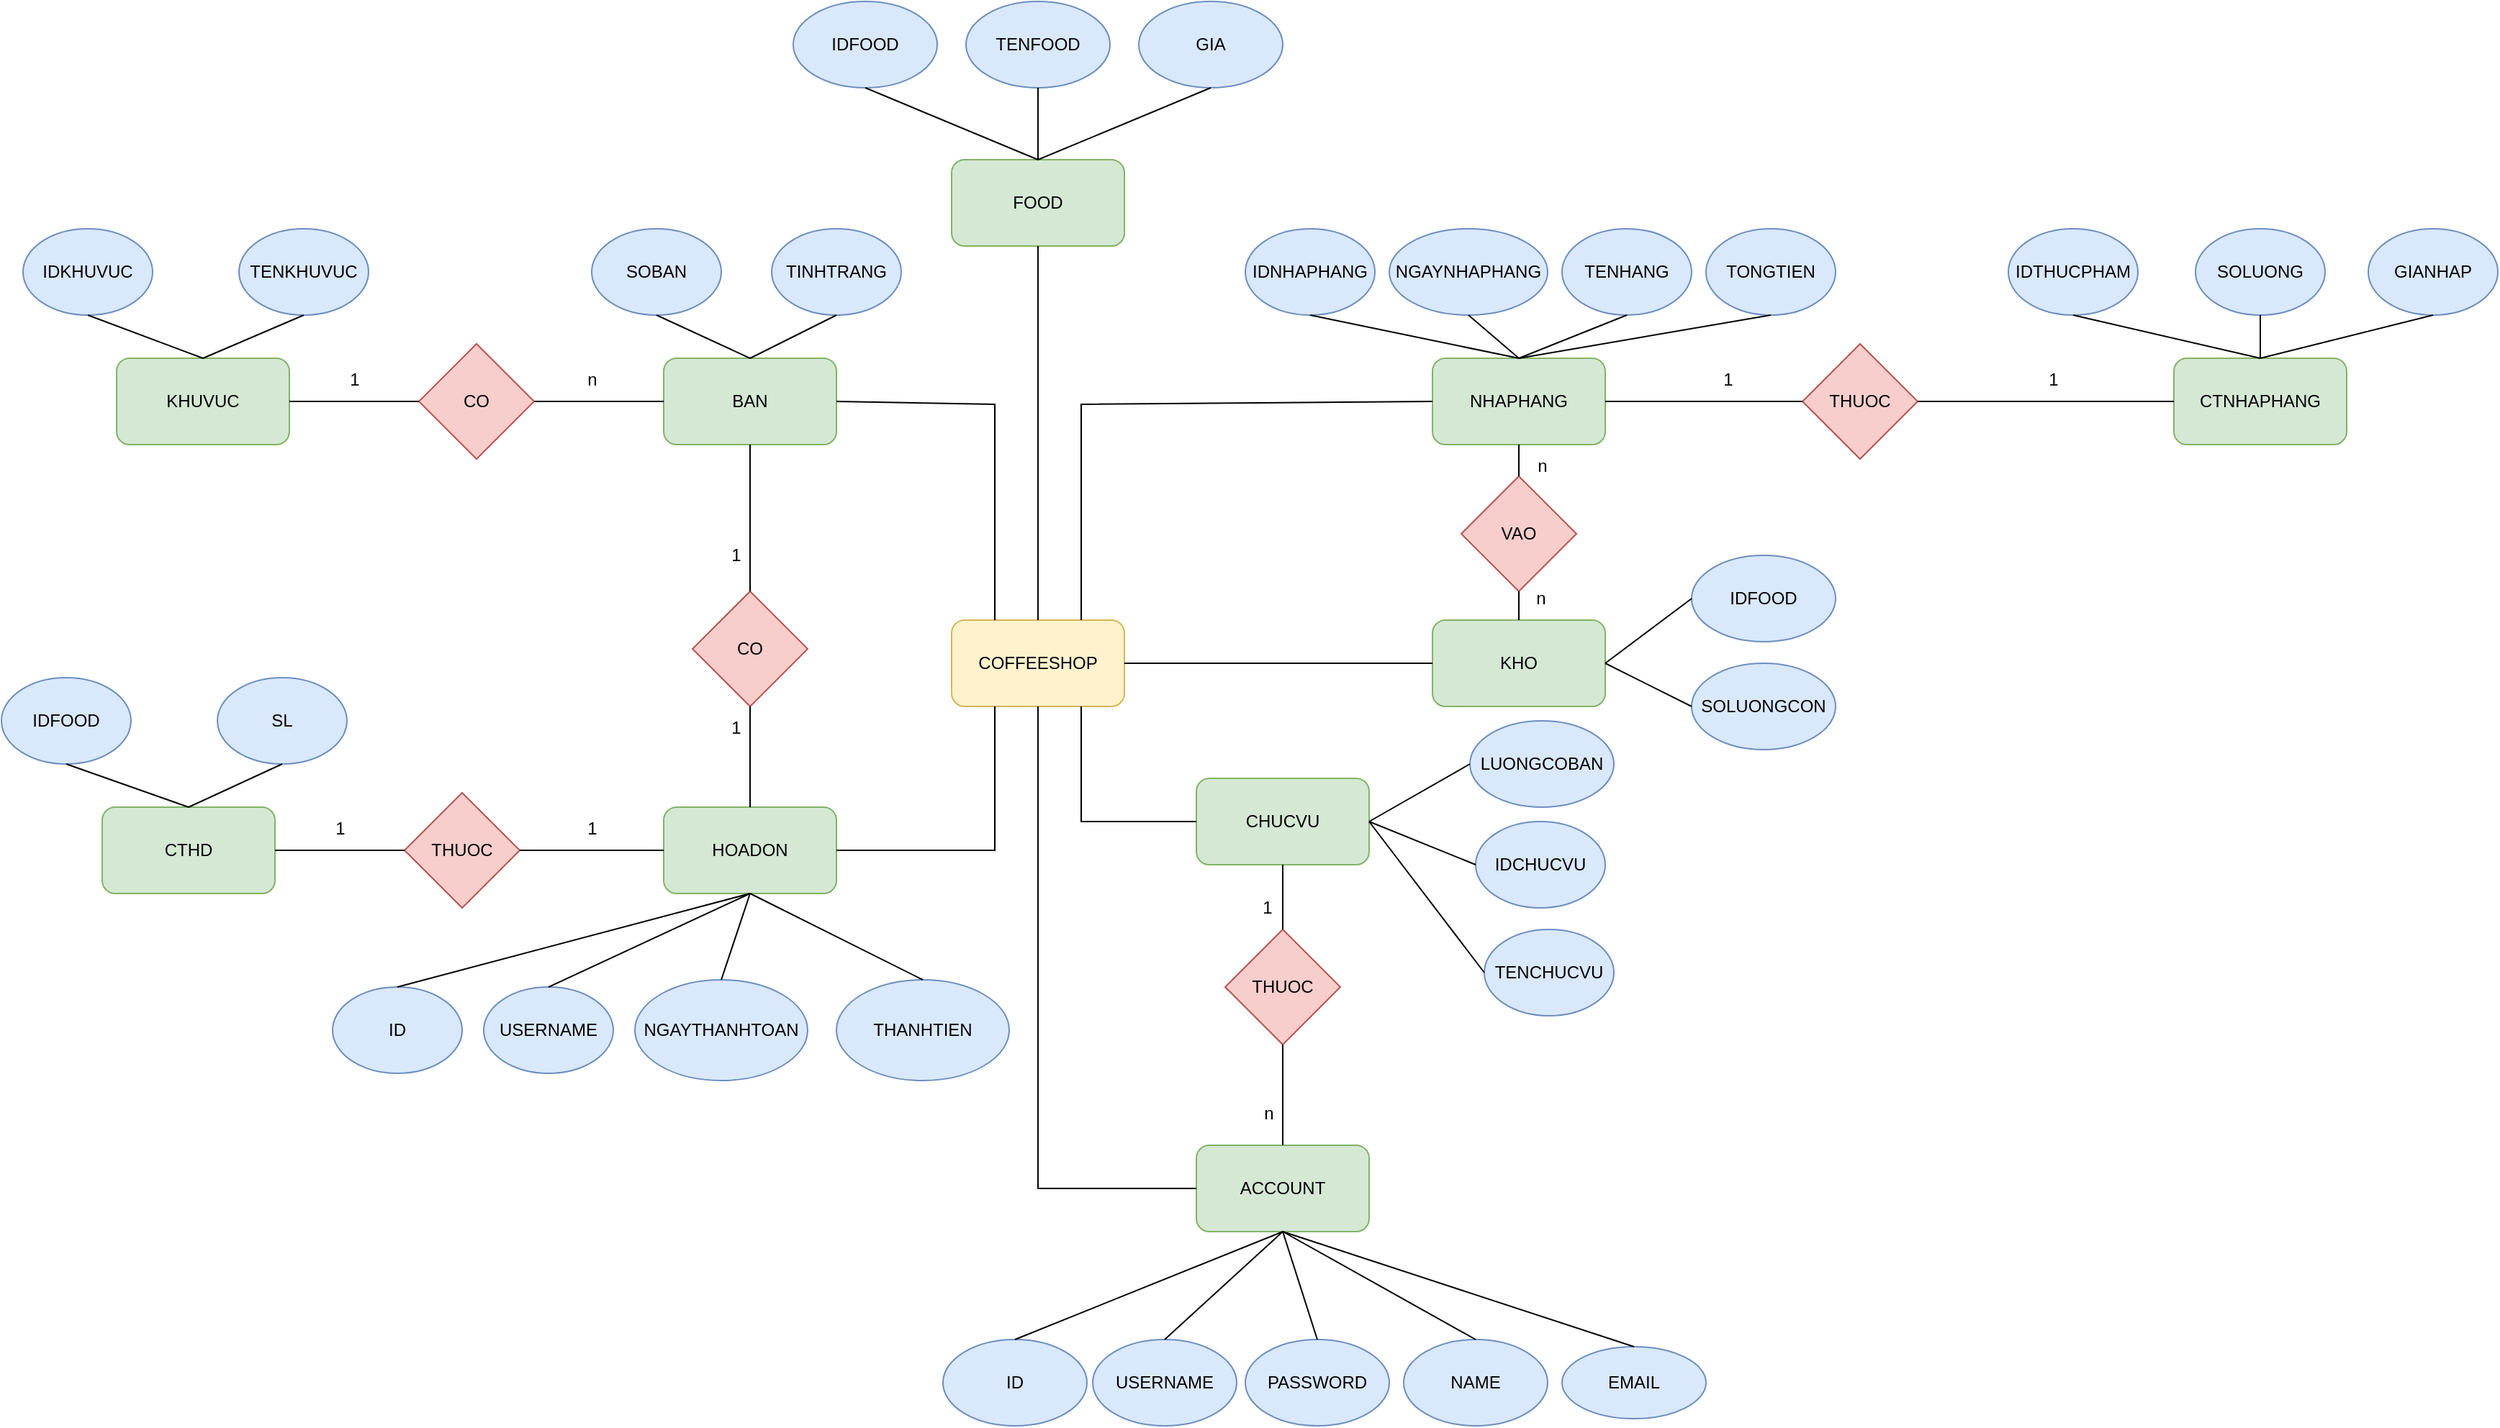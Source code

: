 <mxfile version="22.1.7" type="device">
  <diagram name="Trang-1" id="R46lQm_Rw6Zmzm8sMg9Q">
    <mxGraphModel dx="2840" dy="2322" grid="1" gridSize="10" guides="1" tooltips="1" connect="1" arrows="1" fold="1" page="1" pageScale="1" pageWidth="827" pageHeight="1169" math="0" shadow="0">
      <root>
        <mxCell id="0" />
        <mxCell id="1" parent="0" />
        <mxCell id="mt5Nm10OnFp4rmJsfRZl-2" value="COFFEESHOP" style="rounded=1;whiteSpace=wrap;html=1;fillColor=#fff2cc;strokeColor=#d6b656;" parent="1" vertex="1">
          <mxGeometry x="310" y="220" width="120" height="60" as="geometry" />
        </mxCell>
        <mxCell id="mt5Nm10OnFp4rmJsfRZl-3" value="BAN" style="rounded=1;whiteSpace=wrap;html=1;fillColor=#d5e8d4;strokeColor=#82b366;" parent="1" vertex="1">
          <mxGeometry x="110" y="38" width="120" height="60" as="geometry" />
        </mxCell>
        <mxCell id="mt5Nm10OnFp4rmJsfRZl-5" value="SOBAN" style="ellipse;whiteSpace=wrap;html=1;fillColor=#dae8fc;strokeColor=#6c8ebf;" parent="1" vertex="1">
          <mxGeometry x="60" y="-52" width="90" height="60" as="geometry" />
        </mxCell>
        <mxCell id="mt5Nm10OnFp4rmJsfRZl-6" value="TINHTRANG" style="ellipse;whiteSpace=wrap;html=1;fillColor=#dae8fc;strokeColor=#6c8ebf;" parent="1" vertex="1">
          <mxGeometry x="185" y="-52" width="90" height="60" as="geometry" />
        </mxCell>
        <mxCell id="mt5Nm10OnFp4rmJsfRZl-9" value="HOADON" style="rounded=1;whiteSpace=wrap;html=1;fillColor=#d5e8d4;strokeColor=#82b366;" parent="1" vertex="1">
          <mxGeometry x="110" y="350" width="120" height="60" as="geometry" />
        </mxCell>
        <mxCell id="mt5Nm10OnFp4rmJsfRZl-12" value="ID" style="ellipse;whiteSpace=wrap;html=1;fillColor=#dae8fc;strokeColor=#6c8ebf;" parent="1" vertex="1">
          <mxGeometry x="-120" y="475" width="90" height="60" as="geometry" />
        </mxCell>
        <mxCell id="mt5Nm10OnFp4rmJsfRZl-13" value="USERNAME" style="ellipse;whiteSpace=wrap;html=1;fillColor=#dae8fc;strokeColor=#6c8ebf;" parent="1" vertex="1">
          <mxGeometry x="-15" y="475" width="90" height="60" as="geometry" />
        </mxCell>
        <mxCell id="mt5Nm10OnFp4rmJsfRZl-14" value="NGAYTHANHTOAN" style="ellipse;whiteSpace=wrap;html=1;fillColor=#dae8fc;strokeColor=#6c8ebf;" parent="1" vertex="1">
          <mxGeometry x="90" y="470" width="120" height="70" as="geometry" />
        </mxCell>
        <mxCell id="mt5Nm10OnFp4rmJsfRZl-18" value="THANHTIEN" style="ellipse;whiteSpace=wrap;html=1;fillColor=#dae8fc;strokeColor=#6c8ebf;" parent="1" vertex="1">
          <mxGeometry x="230" y="470" width="120" height="70" as="geometry" />
        </mxCell>
        <mxCell id="mt5Nm10OnFp4rmJsfRZl-20" value="CO" style="rhombus;whiteSpace=wrap;html=1;fillColor=#f8cecc;strokeColor=#b85450;" parent="1" vertex="1">
          <mxGeometry x="130" y="200" width="80" height="80" as="geometry" />
        </mxCell>
        <mxCell id="mt5Nm10OnFp4rmJsfRZl-23" value="1" style="text;html=1;align=center;verticalAlign=middle;resizable=0;points=[];autosize=1;strokeColor=none;fillColor=none;" parent="1" vertex="1">
          <mxGeometry x="145" y="160" width="30" height="30" as="geometry" />
        </mxCell>
        <mxCell id="mt5Nm10OnFp4rmJsfRZl-24" value="1" style="text;html=1;align=center;verticalAlign=middle;resizable=0;points=[];autosize=1;strokeColor=none;fillColor=none;" parent="1" vertex="1">
          <mxGeometry x="145" y="280" width="30" height="30" as="geometry" />
        </mxCell>
        <mxCell id="mt5Nm10OnFp4rmJsfRZl-25" value="CTHD" style="rounded=1;whiteSpace=wrap;html=1;fillColor=#d5e8d4;strokeColor=#82b366;" parent="1" vertex="1">
          <mxGeometry x="-280" y="350" width="120" height="60" as="geometry" />
        </mxCell>
        <mxCell id="mt5Nm10OnFp4rmJsfRZl-26" value="" style="endArrow=none;html=1;rounded=0;entryX=0.5;entryY=1;entryDx=0;entryDy=0;exitX=0.5;exitY=0;exitDx=0;exitDy=0;" parent="1" source="mt5Nm10OnFp4rmJsfRZl-3" target="mt5Nm10OnFp4rmJsfRZl-5" edge="1">
          <mxGeometry width="50" height="50" relative="1" as="geometry">
            <mxPoint x="260" y="340" as="sourcePoint" />
            <mxPoint x="310" y="290" as="targetPoint" />
          </mxGeometry>
        </mxCell>
        <mxCell id="mt5Nm10OnFp4rmJsfRZl-27" value="" style="endArrow=none;html=1;rounded=0;entryX=0.5;entryY=1;entryDx=0;entryDy=0;exitX=0.5;exitY=0;exitDx=0;exitDy=0;" parent="1" source="mt5Nm10OnFp4rmJsfRZl-3" target="mt5Nm10OnFp4rmJsfRZl-6" edge="1">
          <mxGeometry width="50" height="50" relative="1" as="geometry">
            <mxPoint x="260" y="340" as="sourcePoint" />
            <mxPoint x="310" y="290" as="targetPoint" />
          </mxGeometry>
        </mxCell>
        <mxCell id="mt5Nm10OnFp4rmJsfRZl-28" value="" style="endArrow=none;html=1;rounded=0;entryX=0.5;entryY=1;entryDx=0;entryDy=0;exitX=0.5;exitY=0;exitDx=0;exitDy=0;" parent="1" source="mt5Nm10OnFp4rmJsfRZl-20" target="mt5Nm10OnFp4rmJsfRZl-3" edge="1">
          <mxGeometry width="50" height="50" relative="1" as="geometry">
            <mxPoint x="260" y="340" as="sourcePoint" />
            <mxPoint x="310" y="290" as="targetPoint" />
          </mxGeometry>
        </mxCell>
        <mxCell id="mt5Nm10OnFp4rmJsfRZl-29" value="" style="endArrow=none;html=1;rounded=0;entryX=0.5;entryY=1;entryDx=0;entryDy=0;exitX=0.5;exitY=0;exitDx=0;exitDy=0;" parent="1" source="mt5Nm10OnFp4rmJsfRZl-9" target="mt5Nm10OnFp4rmJsfRZl-20" edge="1">
          <mxGeometry width="50" height="50" relative="1" as="geometry">
            <mxPoint x="260" y="350" as="sourcePoint" />
            <mxPoint x="310" y="300" as="targetPoint" />
          </mxGeometry>
        </mxCell>
        <mxCell id="mt5Nm10OnFp4rmJsfRZl-31" value="" style="endArrow=none;html=1;rounded=0;entryX=1;entryY=0.5;entryDx=0;entryDy=0;exitX=0.25;exitY=0;exitDx=0;exitDy=0;" parent="1" source="mt5Nm10OnFp4rmJsfRZl-2" target="mt5Nm10OnFp4rmJsfRZl-3" edge="1">
          <mxGeometry width="50" height="50" relative="1" as="geometry">
            <mxPoint x="380" y="220" as="sourcePoint" />
            <mxPoint x="250" y="140" as="targetPoint" />
            <Array as="points">
              <mxPoint x="340" y="70" />
            </Array>
          </mxGeometry>
        </mxCell>
        <mxCell id="mt5Nm10OnFp4rmJsfRZl-32" value="" style="endArrow=none;html=1;rounded=0;entryX=0.25;entryY=1;entryDx=0;entryDy=0;exitX=1;exitY=0.5;exitDx=0;exitDy=0;" parent="1" source="mt5Nm10OnFp4rmJsfRZl-9" target="mt5Nm10OnFp4rmJsfRZl-2" edge="1">
          <mxGeometry width="50" height="50" relative="1" as="geometry">
            <mxPoint x="260" y="340" as="sourcePoint" />
            <mxPoint x="310" y="290" as="targetPoint" />
            <Array as="points">
              <mxPoint x="340" y="380" />
            </Array>
          </mxGeometry>
        </mxCell>
        <mxCell id="mt5Nm10OnFp4rmJsfRZl-33" value="" style="endArrow=none;html=1;rounded=0;entryX=0.5;entryY=1;entryDx=0;entryDy=0;exitX=0.5;exitY=0;exitDx=0;exitDy=0;" parent="1" source="mt5Nm10OnFp4rmJsfRZl-12" target="mt5Nm10OnFp4rmJsfRZl-9" edge="1">
          <mxGeometry width="50" height="50" relative="1" as="geometry">
            <mxPoint x="260" y="390" as="sourcePoint" />
            <mxPoint x="310" y="340" as="targetPoint" />
          </mxGeometry>
        </mxCell>
        <mxCell id="mt5Nm10OnFp4rmJsfRZl-34" value="" style="endArrow=none;html=1;rounded=0;entryX=0.5;entryY=1;entryDx=0;entryDy=0;exitX=0.5;exitY=0;exitDx=0;exitDy=0;" parent="1" source="mt5Nm10OnFp4rmJsfRZl-13" target="mt5Nm10OnFp4rmJsfRZl-9" edge="1">
          <mxGeometry width="50" height="50" relative="1" as="geometry">
            <mxPoint x="260" y="390" as="sourcePoint" />
            <mxPoint x="310" y="340" as="targetPoint" />
          </mxGeometry>
        </mxCell>
        <mxCell id="mt5Nm10OnFp4rmJsfRZl-35" value="" style="endArrow=none;html=1;rounded=0;entryX=0.5;entryY=1;entryDx=0;entryDy=0;exitX=0.5;exitY=0;exitDx=0;exitDy=0;" parent="1" source="mt5Nm10OnFp4rmJsfRZl-14" target="mt5Nm10OnFp4rmJsfRZl-9" edge="1">
          <mxGeometry width="50" height="50" relative="1" as="geometry">
            <mxPoint x="360" y="450" as="sourcePoint" />
            <mxPoint x="320" y="350" as="targetPoint" />
          </mxGeometry>
        </mxCell>
        <mxCell id="mt5Nm10OnFp4rmJsfRZl-36" value="" style="endArrow=none;html=1;rounded=0;exitX=0.5;exitY=0;exitDx=0;exitDy=0;" parent="1" source="mt5Nm10OnFp4rmJsfRZl-18" edge="1">
          <mxGeometry width="50" height="50" relative="1" as="geometry">
            <mxPoint x="280" y="410" as="sourcePoint" />
            <mxPoint x="170" y="410" as="targetPoint" />
          </mxGeometry>
        </mxCell>
        <mxCell id="mt5Nm10OnFp4rmJsfRZl-37" value="THUOC&lt;br&gt;" style="rhombus;whiteSpace=wrap;html=1;fillColor=#f8cecc;strokeColor=#b85450;" parent="1" vertex="1">
          <mxGeometry x="-70" y="340" width="80" height="80" as="geometry" />
        </mxCell>
        <mxCell id="mt5Nm10OnFp4rmJsfRZl-38" value="" style="endArrow=none;html=1;rounded=0;entryX=1;entryY=0.5;entryDx=0;entryDy=0;exitX=0;exitY=0.5;exitDx=0;exitDy=0;" parent="1" source="mt5Nm10OnFp4rmJsfRZl-37" target="mt5Nm10OnFp4rmJsfRZl-25" edge="1">
          <mxGeometry width="50" height="50" relative="1" as="geometry">
            <mxPoint x="-120" y="420" as="sourcePoint" />
            <mxPoint x="-70" y="370" as="targetPoint" />
          </mxGeometry>
        </mxCell>
        <mxCell id="mt5Nm10OnFp4rmJsfRZl-39" value="" style="endArrow=none;html=1;rounded=0;entryX=0;entryY=0.5;entryDx=0;entryDy=0;exitX=1;exitY=0.5;exitDx=0;exitDy=0;" parent="1" source="mt5Nm10OnFp4rmJsfRZl-37" target="mt5Nm10OnFp4rmJsfRZl-9" edge="1">
          <mxGeometry width="50" height="50" relative="1" as="geometry">
            <mxPoint x="-120" y="420" as="sourcePoint" />
            <mxPoint x="-70" y="370" as="targetPoint" />
          </mxGeometry>
        </mxCell>
        <mxCell id="mt5Nm10OnFp4rmJsfRZl-41" value="IDFOOD" style="ellipse;whiteSpace=wrap;html=1;fillColor=#dae8fc;strokeColor=#6c8ebf;" parent="1" vertex="1">
          <mxGeometry x="-350" y="260" width="90" height="60" as="geometry" />
        </mxCell>
        <mxCell id="mt5Nm10OnFp4rmJsfRZl-42" value="SL" style="ellipse;whiteSpace=wrap;html=1;fillColor=#dae8fc;strokeColor=#6c8ebf;" parent="1" vertex="1">
          <mxGeometry x="-200" y="260" width="90" height="60" as="geometry" />
        </mxCell>
        <mxCell id="mt5Nm10OnFp4rmJsfRZl-43" value="" style="endArrow=none;html=1;rounded=0;entryX=0.5;entryY=1;entryDx=0;entryDy=0;exitX=0.5;exitY=0;exitDx=0;exitDy=0;" parent="1" source="mt5Nm10OnFp4rmJsfRZl-25" target="mt5Nm10OnFp4rmJsfRZl-41" edge="1">
          <mxGeometry width="50" height="50" relative="1" as="geometry">
            <mxPoint x="-120" y="300" as="sourcePoint" />
            <mxPoint x="-70" y="250" as="targetPoint" />
          </mxGeometry>
        </mxCell>
        <mxCell id="mt5Nm10OnFp4rmJsfRZl-44" value="" style="endArrow=none;html=1;rounded=0;entryX=0.5;entryY=0;entryDx=0;entryDy=0;exitX=0.5;exitY=1;exitDx=0;exitDy=0;" parent="1" source="mt5Nm10OnFp4rmJsfRZl-42" target="mt5Nm10OnFp4rmJsfRZl-25" edge="1">
          <mxGeometry width="50" height="50" relative="1" as="geometry">
            <mxPoint x="-120" y="300" as="sourcePoint" />
            <mxPoint x="-70" y="250" as="targetPoint" />
          </mxGeometry>
        </mxCell>
        <mxCell id="mt5Nm10OnFp4rmJsfRZl-45" value="NHAPHANG" style="rounded=1;whiteSpace=wrap;html=1;fillColor=#d5e8d4;strokeColor=#82b366;" parent="1" vertex="1">
          <mxGeometry x="644" y="38" width="120" height="60" as="geometry" />
        </mxCell>
        <mxCell id="mt5Nm10OnFp4rmJsfRZl-46" value="" style="endArrow=none;html=1;rounded=0;entryX=0;entryY=0.5;entryDx=0;entryDy=0;exitX=0.75;exitY=0;exitDx=0;exitDy=0;" parent="1" source="mt5Nm10OnFp4rmJsfRZl-2" target="mt5Nm10OnFp4rmJsfRZl-45" edge="1">
          <mxGeometry width="50" height="50" relative="1" as="geometry">
            <mxPoint x="400" y="210" as="sourcePoint" />
            <mxPoint x="460" y="210" as="targetPoint" />
            <Array as="points">
              <mxPoint x="400" y="70" />
            </Array>
          </mxGeometry>
        </mxCell>
        <mxCell id="mt5Nm10OnFp4rmJsfRZl-47" value="IDNHAPHANG" style="ellipse;whiteSpace=wrap;html=1;fillColor=#dae8fc;strokeColor=#6c8ebf;" parent="1" vertex="1">
          <mxGeometry x="514" y="-52" width="90" height="60" as="geometry" />
        </mxCell>
        <mxCell id="mt5Nm10OnFp4rmJsfRZl-48" value="NGAYNHAPHANG" style="ellipse;whiteSpace=wrap;html=1;fillColor=#dae8fc;strokeColor=#6c8ebf;" parent="1" vertex="1">
          <mxGeometry x="614" y="-52" width="110" height="60" as="geometry" />
        </mxCell>
        <mxCell id="mt5Nm10OnFp4rmJsfRZl-50" style="edgeStyle=orthogonalEdgeStyle;rounded=0;orthogonalLoop=1;jettySize=auto;html=1;exitX=0.5;exitY=1;exitDx=0;exitDy=0;" parent="1" edge="1">
          <mxGeometry relative="1" as="geometry">
            <mxPoint x="640" y="140" as="sourcePoint" />
            <mxPoint x="640" y="140" as="targetPoint" />
          </mxGeometry>
        </mxCell>
        <mxCell id="mt5Nm10OnFp4rmJsfRZl-51" value="TENHANG" style="ellipse;whiteSpace=wrap;html=1;fillColor=#dae8fc;strokeColor=#6c8ebf;" parent="1" vertex="1">
          <mxGeometry x="734" y="-52" width="90" height="60" as="geometry" />
        </mxCell>
        <mxCell id="mt5Nm10OnFp4rmJsfRZl-52" value="TONGTIEN" style="ellipse;whiteSpace=wrap;html=1;fillColor=#dae8fc;strokeColor=#6c8ebf;" parent="1" vertex="1">
          <mxGeometry x="834" y="-52" width="90" height="60" as="geometry" />
        </mxCell>
        <mxCell id="mt5Nm10OnFp4rmJsfRZl-53" value="" style="endArrow=none;html=1;rounded=0;entryX=0.5;entryY=1;entryDx=0;entryDy=0;exitX=0.5;exitY=0;exitDx=0;exitDy=0;" parent="1" source="mt5Nm10OnFp4rmJsfRZl-45" target="mt5Nm10OnFp4rmJsfRZl-47" edge="1">
          <mxGeometry width="50" height="50" relative="1" as="geometry">
            <mxPoint x="410" y="260" as="sourcePoint" />
            <mxPoint x="460" y="210" as="targetPoint" />
          </mxGeometry>
        </mxCell>
        <mxCell id="mt5Nm10OnFp4rmJsfRZl-54" value="" style="endArrow=none;html=1;rounded=0;entryX=0.5;entryY=1;entryDx=0;entryDy=0;exitX=0.5;exitY=0;exitDx=0;exitDy=0;" parent="1" source="mt5Nm10OnFp4rmJsfRZl-45" target="mt5Nm10OnFp4rmJsfRZl-48" edge="1">
          <mxGeometry width="50" height="50" relative="1" as="geometry">
            <mxPoint x="420" y="270" as="sourcePoint" />
            <mxPoint x="415" y="110" as="targetPoint" />
          </mxGeometry>
        </mxCell>
        <mxCell id="mt5Nm10OnFp4rmJsfRZl-55" value="" style="endArrow=none;html=1;rounded=0;entryX=0.5;entryY=1;entryDx=0;entryDy=0;exitX=0.5;exitY=0;exitDx=0;exitDy=0;" parent="1" source="mt5Nm10OnFp4rmJsfRZl-45" target="mt5Nm10OnFp4rmJsfRZl-51" edge="1">
          <mxGeometry width="50" height="50" relative="1" as="geometry">
            <mxPoint x="430" y="280" as="sourcePoint" />
            <mxPoint x="425" y="120" as="targetPoint" />
          </mxGeometry>
        </mxCell>
        <mxCell id="mt5Nm10OnFp4rmJsfRZl-56" value="" style="endArrow=none;html=1;rounded=0;entryX=0.5;entryY=1;entryDx=0;entryDy=0;exitX=0.5;exitY=0;exitDx=0;exitDy=0;" parent="1" source="mt5Nm10OnFp4rmJsfRZl-45" target="mt5Nm10OnFp4rmJsfRZl-52" edge="1">
          <mxGeometry width="50" height="50" relative="1" as="geometry">
            <mxPoint x="440" y="290" as="sourcePoint" />
            <mxPoint x="435" y="130" as="targetPoint" />
          </mxGeometry>
        </mxCell>
        <mxCell id="mt5Nm10OnFp4rmJsfRZl-57" value="CTNHAPHANG" style="rounded=1;whiteSpace=wrap;html=1;fillColor=#d5e8d4;strokeColor=#82b366;" parent="1" vertex="1">
          <mxGeometry x="1159" y="38" width="120" height="60" as="geometry" />
        </mxCell>
        <mxCell id="mt5Nm10OnFp4rmJsfRZl-59" value="IDTHUCPHAM" style="ellipse;whiteSpace=wrap;html=1;fillColor=#dae8fc;strokeColor=#6c8ebf;" parent="1" vertex="1">
          <mxGeometry x="1044" y="-52" width="90" height="60" as="geometry" />
        </mxCell>
        <mxCell id="mt5Nm10OnFp4rmJsfRZl-60" value="SOLUONG" style="ellipse;whiteSpace=wrap;html=1;fillColor=#dae8fc;strokeColor=#6c8ebf;" parent="1" vertex="1">
          <mxGeometry x="1174" y="-52" width="90" height="60" as="geometry" />
        </mxCell>
        <mxCell id="mt5Nm10OnFp4rmJsfRZl-61" value="GIANHAP" style="ellipse;whiteSpace=wrap;html=1;fillColor=#dae8fc;strokeColor=#6c8ebf;" parent="1" vertex="1">
          <mxGeometry x="1294" y="-52" width="90" height="60" as="geometry" />
        </mxCell>
        <mxCell id="mt5Nm10OnFp4rmJsfRZl-63" value="THUOC" style="rhombus;whiteSpace=wrap;html=1;fillColor=#f8cecc;strokeColor=#b85450;" parent="1" vertex="1">
          <mxGeometry x="901" y="28" width="80" height="80" as="geometry" />
        </mxCell>
        <mxCell id="mt5Nm10OnFp4rmJsfRZl-64" value="" style="endArrow=none;html=1;rounded=0;entryX=1;entryY=0.5;entryDx=0;entryDy=0;exitX=0;exitY=0.5;exitDx=0;exitDy=0;" parent="1" source="mt5Nm10OnFp4rmJsfRZl-63" target="mt5Nm10OnFp4rmJsfRZl-45" edge="1">
          <mxGeometry width="50" height="50" relative="1" as="geometry">
            <mxPoint x="580" y="260" as="sourcePoint" />
            <mxPoint x="630" y="210" as="targetPoint" />
          </mxGeometry>
        </mxCell>
        <mxCell id="mt5Nm10OnFp4rmJsfRZl-65" value="" style="endArrow=none;html=1;rounded=0;entryX=0;entryY=0.5;entryDx=0;entryDy=0;exitX=1;exitY=0.5;exitDx=0;exitDy=0;" parent="1" source="mt5Nm10OnFp4rmJsfRZl-63" target="mt5Nm10OnFp4rmJsfRZl-57" edge="1">
          <mxGeometry width="50" height="50" relative="1" as="geometry">
            <mxPoint x="580" y="260" as="sourcePoint" />
            <mxPoint x="630" y="210" as="targetPoint" />
          </mxGeometry>
        </mxCell>
        <mxCell id="mt5Nm10OnFp4rmJsfRZl-66" value="1" style="text;html=1;align=center;verticalAlign=middle;resizable=0;points=[];autosize=1;strokeColor=none;fillColor=none;" parent="1" vertex="1">
          <mxGeometry x="834" y="38" width="30" height="30" as="geometry" />
        </mxCell>
        <mxCell id="mt5Nm10OnFp4rmJsfRZl-67" value="1" style="text;html=1;align=center;verticalAlign=middle;resizable=0;points=[];autosize=1;strokeColor=none;fillColor=none;" parent="1" vertex="1">
          <mxGeometry x="1060" y="38" width="30" height="30" as="geometry" />
        </mxCell>
        <mxCell id="mt5Nm10OnFp4rmJsfRZl-68" value="" style="endArrow=none;html=1;rounded=0;entryX=0.5;entryY=1;entryDx=0;entryDy=0;exitX=0.5;exitY=0;exitDx=0;exitDy=0;" parent="1" source="mt5Nm10OnFp4rmJsfRZl-57" target="mt5Nm10OnFp4rmJsfRZl-59" edge="1">
          <mxGeometry width="50" height="50" relative="1" as="geometry">
            <mxPoint x="840" y="260" as="sourcePoint" />
            <mxPoint x="890" y="210" as="targetPoint" />
          </mxGeometry>
        </mxCell>
        <mxCell id="mt5Nm10OnFp4rmJsfRZl-69" value="" style="endArrow=none;html=1;rounded=0;entryX=0.5;entryY=1;entryDx=0;entryDy=0;exitX=0.5;exitY=0;exitDx=0;exitDy=0;" parent="1" source="mt5Nm10OnFp4rmJsfRZl-57" target="mt5Nm10OnFp4rmJsfRZl-60" edge="1">
          <mxGeometry width="50" height="50" relative="1" as="geometry">
            <mxPoint x="850" y="270" as="sourcePoint" />
            <mxPoint x="900" y="220" as="targetPoint" />
          </mxGeometry>
        </mxCell>
        <mxCell id="mt5Nm10OnFp4rmJsfRZl-70" value="" style="endArrow=none;html=1;rounded=0;entryX=0.5;entryY=1;entryDx=0;entryDy=0;exitX=0.5;exitY=0;exitDx=0;exitDy=0;" parent="1" source="mt5Nm10OnFp4rmJsfRZl-57" target="mt5Nm10OnFp4rmJsfRZl-61" edge="1">
          <mxGeometry width="50" height="50" relative="1" as="geometry">
            <mxPoint x="860" y="280" as="sourcePoint" />
            <mxPoint x="910" y="230" as="targetPoint" />
          </mxGeometry>
        </mxCell>
        <mxCell id="mt5Nm10OnFp4rmJsfRZl-71" value="CHUCVU" style="rounded=1;whiteSpace=wrap;html=1;fillColor=#d5e8d4;strokeColor=#82b366;" parent="1" vertex="1">
          <mxGeometry x="480" y="330" width="120" height="60" as="geometry" />
        </mxCell>
        <mxCell id="mt5Nm10OnFp4rmJsfRZl-73" value="IDCHUCVU&lt;br&gt;" style="ellipse;whiteSpace=wrap;html=1;fillColor=#dae8fc;strokeColor=#6c8ebf;" parent="1" vertex="1">
          <mxGeometry x="674" y="360" width="90" height="60" as="geometry" />
        </mxCell>
        <mxCell id="mt5Nm10OnFp4rmJsfRZl-74" value="LUONGCOBAN" style="ellipse;whiteSpace=wrap;html=1;fillColor=#dae8fc;strokeColor=#6c8ebf;" parent="1" vertex="1">
          <mxGeometry x="670" y="290" width="100" height="60" as="geometry" />
        </mxCell>
        <mxCell id="mt5Nm10OnFp4rmJsfRZl-75" value="" style="endArrow=none;html=1;rounded=0;entryX=0;entryY=0.5;entryDx=0;entryDy=0;exitX=1;exitY=0.5;exitDx=0;exitDy=0;" parent="1" source="mt5Nm10OnFp4rmJsfRZl-71" target="mt5Nm10OnFp4rmJsfRZl-73" edge="1">
          <mxGeometry width="50" height="50" relative="1" as="geometry">
            <mxPoint x="590" y="330" as="sourcePoint" />
            <mxPoint x="650" y="220" as="targetPoint" />
          </mxGeometry>
        </mxCell>
        <mxCell id="mt5Nm10OnFp4rmJsfRZl-76" value="" style="endArrow=none;html=1;rounded=0;entryX=0;entryY=0.5;entryDx=0;entryDy=0;exitX=1;exitY=0.5;exitDx=0;exitDy=0;" parent="1" source="mt5Nm10OnFp4rmJsfRZl-71" target="mt5Nm10OnFp4rmJsfRZl-74" edge="1">
          <mxGeometry width="50" height="50" relative="1" as="geometry">
            <mxPoint x="600" y="270" as="sourcePoint" />
            <mxPoint x="650" y="220" as="targetPoint" />
          </mxGeometry>
        </mxCell>
        <mxCell id="mt5Nm10OnFp4rmJsfRZl-77" value="KHUVUC" style="rounded=1;whiteSpace=wrap;html=1;fillColor=#d5e8d4;strokeColor=#82b366;" parent="1" vertex="1">
          <mxGeometry x="-270" y="38" width="120" height="60" as="geometry" />
        </mxCell>
        <mxCell id="mt5Nm10OnFp4rmJsfRZl-78" value="CO" style="rhombus;whiteSpace=wrap;html=1;fillColor=#f8cecc;strokeColor=#b85450;" parent="1" vertex="1">
          <mxGeometry x="-60" y="28" width="80" height="80" as="geometry" />
        </mxCell>
        <mxCell id="mt5Nm10OnFp4rmJsfRZl-79" value="" style="endArrow=none;html=1;rounded=0;entryX=0;entryY=0.5;entryDx=0;entryDy=0;exitX=1;exitY=0.5;exitDx=0;exitDy=0;" parent="1" source="mt5Nm10OnFp4rmJsfRZl-78" target="mt5Nm10OnFp4rmJsfRZl-3" edge="1">
          <mxGeometry width="50" height="50" relative="1" as="geometry">
            <mxPoint x="-15" y="230" as="sourcePoint" />
            <mxPoint x="85" y="230" as="targetPoint" />
          </mxGeometry>
        </mxCell>
        <mxCell id="mt5Nm10OnFp4rmJsfRZl-80" value="" style="endArrow=none;html=1;rounded=0;entryX=0;entryY=0.5;entryDx=0;entryDy=0;exitX=1;exitY=0.5;exitDx=0;exitDy=0;" parent="1" source="mt5Nm10OnFp4rmJsfRZl-77" target="mt5Nm10OnFp4rmJsfRZl-78" edge="1">
          <mxGeometry width="50" height="50" relative="1" as="geometry">
            <mxPoint x="30" y="400" as="sourcePoint" />
            <mxPoint x="130" y="400" as="targetPoint" />
          </mxGeometry>
        </mxCell>
        <mxCell id="mt5Nm10OnFp4rmJsfRZl-81" value="1" style="text;html=1;align=center;verticalAlign=middle;resizable=0;points=[];autosize=1;strokeColor=none;fillColor=none;" parent="1" vertex="1">
          <mxGeometry x="-120" y="38" width="30" height="30" as="geometry" />
        </mxCell>
        <mxCell id="mt5Nm10OnFp4rmJsfRZl-82" value="n" style="text;html=1;align=center;verticalAlign=middle;resizable=0;points=[];autosize=1;strokeColor=none;fillColor=none;" parent="1" vertex="1">
          <mxGeometry x="45" y="38" width="30" height="30" as="geometry" />
        </mxCell>
        <mxCell id="mt5Nm10OnFp4rmJsfRZl-84" value="IDKHUVUC" style="ellipse;whiteSpace=wrap;html=1;fillColor=#dae8fc;strokeColor=#6c8ebf;" parent="1" vertex="1">
          <mxGeometry x="-335" y="-52" width="90" height="60" as="geometry" />
        </mxCell>
        <mxCell id="mt5Nm10OnFp4rmJsfRZl-85" value="TENKHUVUC" style="ellipse;whiteSpace=wrap;html=1;fillColor=#dae8fc;strokeColor=#6c8ebf;" parent="1" vertex="1">
          <mxGeometry x="-185" y="-52" width="90" height="60" as="geometry" />
        </mxCell>
        <mxCell id="mt5Nm10OnFp4rmJsfRZl-86" value="" style="endArrow=none;html=1;rounded=0;entryX=0.5;entryY=1;entryDx=0;entryDy=0;exitX=0.5;exitY=0;exitDx=0;exitDy=0;" parent="1" source="mt5Nm10OnFp4rmJsfRZl-77" target="mt5Nm10OnFp4rmJsfRZl-84" edge="1">
          <mxGeometry width="50" height="50" relative="1" as="geometry">
            <mxPoint x="-90" y="200" as="sourcePoint" />
            <mxPoint x="-40" y="150" as="targetPoint" />
          </mxGeometry>
        </mxCell>
        <mxCell id="mt5Nm10OnFp4rmJsfRZl-88" value="" style="endArrow=none;html=1;rounded=0;entryX=0.5;entryY=1;entryDx=0;entryDy=0;exitX=0.5;exitY=0;exitDx=0;exitDy=0;" parent="1" source="mt5Nm10OnFp4rmJsfRZl-77" target="mt5Nm10OnFp4rmJsfRZl-85" edge="1">
          <mxGeometry width="50" height="50" relative="1" as="geometry">
            <mxPoint x="-90" y="200" as="sourcePoint" />
            <mxPoint x="-40" y="150" as="targetPoint" />
          </mxGeometry>
        </mxCell>
        <mxCell id="mt5Nm10OnFp4rmJsfRZl-89" value="ACCOUNT" style="rounded=1;whiteSpace=wrap;html=1;fillColor=#d5e8d4;strokeColor=#82b366;" parent="1" vertex="1">
          <mxGeometry x="480" y="585" width="120" height="60" as="geometry" />
        </mxCell>
        <mxCell id="mt5Nm10OnFp4rmJsfRZl-90" value="" style="endArrow=none;html=1;rounded=0;entryX=0.5;entryY=1;entryDx=0;entryDy=0;exitX=0;exitY=0.5;exitDx=0;exitDy=0;" parent="1" source="mt5Nm10OnFp4rmJsfRZl-89" target="mt5Nm10OnFp4rmJsfRZl-2" edge="1">
          <mxGeometry width="50" height="50" relative="1" as="geometry">
            <mxPoint x="480" y="620" as="sourcePoint" />
            <mxPoint x="370" y="300" as="targetPoint" />
            <Array as="points">
              <mxPoint x="370" y="615" />
              <mxPoint x="370" y="490" />
            </Array>
          </mxGeometry>
        </mxCell>
        <mxCell id="mt5Nm10OnFp4rmJsfRZl-92" value="ID&lt;br&gt;" style="ellipse;whiteSpace=wrap;html=1;fillColor=#dae8fc;strokeColor=#6c8ebf;" parent="1" vertex="1">
          <mxGeometry x="304" y="720" width="100" height="60" as="geometry" />
        </mxCell>
        <mxCell id="mt5Nm10OnFp4rmJsfRZl-93" value="USERNAME" style="ellipse;whiteSpace=wrap;html=1;fillColor=#dae8fc;strokeColor=#6c8ebf;" parent="1" vertex="1">
          <mxGeometry x="408" y="720" width="100" height="60" as="geometry" />
        </mxCell>
        <mxCell id="mt5Nm10OnFp4rmJsfRZl-94" value="PASSWORD" style="ellipse;whiteSpace=wrap;html=1;fillColor=#dae8fc;strokeColor=#6c8ebf;" parent="1" vertex="1">
          <mxGeometry x="514" y="720" width="100" height="60" as="geometry" />
        </mxCell>
        <mxCell id="mt5Nm10OnFp4rmJsfRZl-95" value="NAME" style="ellipse;whiteSpace=wrap;html=1;fillColor=#dae8fc;strokeColor=#6c8ebf;" parent="1" vertex="1">
          <mxGeometry x="624" y="720" width="100" height="60" as="geometry" />
        </mxCell>
        <mxCell id="mt5Nm10OnFp4rmJsfRZl-96" value="EMAIL" style="ellipse;whiteSpace=wrap;html=1;fillColor=#dae8fc;strokeColor=#6c8ebf;" parent="1" vertex="1">
          <mxGeometry x="734" y="725" width="100" height="50" as="geometry" />
        </mxCell>
        <mxCell id="mt5Nm10OnFp4rmJsfRZl-97" value="" style="endArrow=none;html=1;rounded=0;entryX=0.5;entryY=0;entryDx=0;entryDy=0;exitX=0.5;exitY=1;exitDx=0;exitDy=0;" parent="1" target="mt5Nm10OnFp4rmJsfRZl-92" edge="1" source="mt5Nm10OnFp4rmJsfRZl-89">
          <mxGeometry width="50" height="50" relative="1" as="geometry">
            <mxPoint x="550" y="520" as="sourcePoint" />
            <mxPoint x="610" y="410" as="targetPoint" />
          </mxGeometry>
        </mxCell>
        <mxCell id="mt5Nm10OnFp4rmJsfRZl-98" value="" style="endArrow=none;html=1;rounded=0;entryX=0.5;entryY=0;entryDx=0;entryDy=0;exitX=0.5;exitY=1;exitDx=0;exitDy=0;" parent="1" source="mt5Nm10OnFp4rmJsfRZl-89" target="mt5Nm10OnFp4rmJsfRZl-93" edge="1">
          <mxGeometry width="50" height="50" relative="1" as="geometry">
            <mxPoint x="620" y="500" as="sourcePoint" />
            <mxPoint x="685" y="435" as="targetPoint" />
          </mxGeometry>
        </mxCell>
        <mxCell id="mt5Nm10OnFp4rmJsfRZl-99" value="" style="endArrow=none;html=1;rounded=0;entryX=0.5;entryY=0;entryDx=0;entryDy=0;exitX=0.5;exitY=1;exitDx=0;exitDy=0;" parent="1" target="mt5Nm10OnFp4rmJsfRZl-94" edge="1" source="mt5Nm10OnFp4rmJsfRZl-89">
          <mxGeometry width="50" height="50" relative="1" as="geometry">
            <mxPoint x="550" y="520" as="sourcePoint" />
            <mxPoint x="695" y="445" as="targetPoint" />
          </mxGeometry>
        </mxCell>
        <mxCell id="mt5Nm10OnFp4rmJsfRZl-100" value="" style="endArrow=none;html=1;rounded=0;entryX=0.5;entryY=1;entryDx=0;entryDy=0;exitX=0.5;exitY=0;exitDx=0;exitDy=0;" parent="1" source="mt5Nm10OnFp4rmJsfRZl-95" target="mt5Nm10OnFp4rmJsfRZl-89" edge="1">
          <mxGeometry width="50" height="50" relative="1" as="geometry">
            <mxPoint x="640" y="520" as="sourcePoint" />
            <mxPoint x="705" y="455" as="targetPoint" />
          </mxGeometry>
        </mxCell>
        <mxCell id="mt5Nm10OnFp4rmJsfRZl-101" value="" style="endArrow=none;html=1;rounded=0;entryX=0.5;entryY=1;entryDx=0;entryDy=0;exitX=0.5;exitY=0;exitDx=0;exitDy=0;" parent="1" source="mt5Nm10OnFp4rmJsfRZl-96" target="mt5Nm10OnFp4rmJsfRZl-89" edge="1">
          <mxGeometry width="50" height="50" relative="1" as="geometry">
            <mxPoint x="650" y="530" as="sourcePoint" />
            <mxPoint x="715" y="465" as="targetPoint" />
          </mxGeometry>
        </mxCell>
        <mxCell id="mt5Nm10OnFp4rmJsfRZl-103" value="" style="endArrow=none;html=1;rounded=0;entryX=0;entryY=0.5;entryDx=0;entryDy=0;exitX=0.75;exitY=1;exitDx=0;exitDy=0;" parent="1" source="mt5Nm10OnFp4rmJsfRZl-2" target="mt5Nm10OnFp4rmJsfRZl-71" edge="1">
          <mxGeometry width="50" height="50" relative="1" as="geometry">
            <mxPoint x="520" y="390" as="sourcePoint" />
            <mxPoint x="570" y="340" as="targetPoint" />
            <Array as="points">
              <mxPoint x="400" y="360" />
            </Array>
          </mxGeometry>
        </mxCell>
        <mxCell id="mt5Nm10OnFp4rmJsfRZl-104" value="KHO" style="rounded=1;whiteSpace=wrap;html=1;fillColor=#d5e8d4;strokeColor=#82b366;" parent="1" vertex="1">
          <mxGeometry x="644" y="220" width="120" height="60" as="geometry" />
        </mxCell>
        <mxCell id="mt5Nm10OnFp4rmJsfRZl-105" value="" style="endArrow=none;html=1;rounded=0;entryX=1;entryY=0.5;entryDx=0;entryDy=0;exitX=0;exitY=0.5;exitDx=0;exitDy=0;" parent="1" source="mt5Nm10OnFp4rmJsfRZl-104" target="mt5Nm10OnFp4rmJsfRZl-2" edge="1">
          <mxGeometry width="50" height="50" relative="1" as="geometry">
            <mxPoint x="550" y="290" as="sourcePoint" />
            <mxPoint x="600" y="240" as="targetPoint" />
          </mxGeometry>
        </mxCell>
        <mxCell id="mt5Nm10OnFp4rmJsfRZl-106" value="VAO" style="rhombus;whiteSpace=wrap;html=1;fillColor=#f8cecc;strokeColor=#b85450;" parent="1" vertex="1">
          <mxGeometry x="664" y="120" width="80" height="80" as="geometry" />
        </mxCell>
        <mxCell id="mt5Nm10OnFp4rmJsfRZl-108" value="" style="endArrow=none;html=1;rounded=0;entryX=0.5;entryY=1;entryDx=0;entryDy=0;exitX=0.5;exitY=0;exitDx=0;exitDy=0;" parent="1" source="mt5Nm10OnFp4rmJsfRZl-106" target="mt5Nm10OnFp4rmJsfRZl-45" edge="1">
          <mxGeometry width="50" height="50" relative="1" as="geometry">
            <mxPoint x="760" y="150" as="sourcePoint" />
            <mxPoint x="810" y="100" as="targetPoint" />
          </mxGeometry>
        </mxCell>
        <mxCell id="mt5Nm10OnFp4rmJsfRZl-109" value="" style="endArrow=none;html=1;rounded=0;entryX=0.5;entryY=1;entryDx=0;entryDy=0;exitX=0.5;exitY=0;exitDx=0;exitDy=0;" parent="1" source="mt5Nm10OnFp4rmJsfRZl-104" target="mt5Nm10OnFp4rmJsfRZl-106" edge="1">
          <mxGeometry width="50" height="50" relative="1" as="geometry">
            <mxPoint x="760" y="150" as="sourcePoint" />
            <mxPoint x="810" y="100" as="targetPoint" />
          </mxGeometry>
        </mxCell>
        <mxCell id="mt5Nm10OnFp4rmJsfRZl-110" value="n" style="text;html=1;align=center;verticalAlign=middle;resizable=0;points=[];autosize=1;strokeColor=none;fillColor=none;" parent="1" vertex="1">
          <mxGeometry x="705" y="98" width="30" height="30" as="geometry" />
        </mxCell>
        <mxCell id="mt5Nm10OnFp4rmJsfRZl-111" value="n" style="text;html=1;align=center;verticalAlign=middle;resizable=0;points=[];autosize=1;strokeColor=none;fillColor=none;" parent="1" vertex="1">
          <mxGeometry x="704" y="190" width="30" height="30" as="geometry" />
        </mxCell>
        <mxCell id="mt5Nm10OnFp4rmJsfRZl-112" value="IDFOOD" style="ellipse;whiteSpace=wrap;html=1;fillColor=#dae8fc;strokeColor=#6c8ebf;" parent="1" vertex="1">
          <mxGeometry x="824" y="175" width="100" height="60" as="geometry" />
        </mxCell>
        <mxCell id="mt5Nm10OnFp4rmJsfRZl-113" value="SOLUONGCON" style="ellipse;whiteSpace=wrap;html=1;fillColor=#dae8fc;strokeColor=#6c8ebf;" parent="1" vertex="1">
          <mxGeometry x="824" y="250" width="100" height="60" as="geometry" />
        </mxCell>
        <mxCell id="mt5Nm10OnFp4rmJsfRZl-114" value="" style="endArrow=none;html=1;rounded=0;exitX=1;exitY=0.5;exitDx=0;exitDy=0;entryX=0;entryY=0.5;entryDx=0;entryDy=0;" parent="1" source="mt5Nm10OnFp4rmJsfRZl-104" target="mt5Nm10OnFp4rmJsfRZl-112" edge="1">
          <mxGeometry width="50" height="50" relative="1" as="geometry">
            <mxPoint x="780" y="240" as="sourcePoint" />
            <mxPoint x="830" y="190" as="targetPoint" />
          </mxGeometry>
        </mxCell>
        <mxCell id="mt5Nm10OnFp4rmJsfRZl-116" value="" style="endArrow=none;html=1;rounded=0;entryX=0;entryY=0.5;entryDx=0;entryDy=0;exitX=1;exitY=0.5;exitDx=0;exitDy=0;" parent="1" source="mt5Nm10OnFp4rmJsfRZl-104" target="mt5Nm10OnFp4rmJsfRZl-113" edge="1">
          <mxGeometry width="50" height="50" relative="1" as="geometry">
            <mxPoint x="780" y="240" as="sourcePoint" />
            <mxPoint x="830" y="190" as="targetPoint" />
          </mxGeometry>
        </mxCell>
        <mxCell id="mt5Nm10OnFp4rmJsfRZl-117" value="1" style="text;html=1;align=center;verticalAlign=middle;resizable=0;points=[];autosize=1;strokeColor=none;fillColor=none;" parent="1" vertex="1">
          <mxGeometry x="-130" y="350" width="30" height="30" as="geometry" />
        </mxCell>
        <mxCell id="mt5Nm10OnFp4rmJsfRZl-118" value="1" style="text;html=1;align=center;verticalAlign=middle;resizable=0;points=[];autosize=1;strokeColor=none;fillColor=none;" parent="1" vertex="1">
          <mxGeometry x="45" y="350" width="30" height="30" as="geometry" />
        </mxCell>
        <mxCell id="mt5Nm10OnFp4rmJsfRZl-119" value="FOOD" style="rounded=1;whiteSpace=wrap;html=1;fillColor=#d5e8d4;strokeColor=#82b366;" parent="1" vertex="1">
          <mxGeometry x="310" y="-100" width="120" height="60" as="geometry" />
        </mxCell>
        <mxCell id="mt5Nm10OnFp4rmJsfRZl-120" value="" style="endArrow=none;html=1;rounded=0;entryX=0.5;entryY=1;entryDx=0;entryDy=0;exitX=0.5;exitY=0;exitDx=0;exitDy=0;" parent="1" source="mt5Nm10OnFp4rmJsfRZl-2" target="mt5Nm10OnFp4rmJsfRZl-119" edge="1">
          <mxGeometry width="50" height="50" relative="1" as="geometry">
            <mxPoint x="620" y="10" as="sourcePoint" />
            <mxPoint x="670" y="-40" as="targetPoint" />
          </mxGeometry>
        </mxCell>
        <mxCell id="mt5Nm10OnFp4rmJsfRZl-121" value="IDFOOD" style="ellipse;whiteSpace=wrap;html=1;fillColor=#dae8fc;strokeColor=#6c8ebf;" parent="1" vertex="1">
          <mxGeometry x="200" y="-210" width="100" height="60" as="geometry" />
        </mxCell>
        <mxCell id="mt5Nm10OnFp4rmJsfRZl-122" value="TENFOOD" style="ellipse;whiteSpace=wrap;html=1;fillColor=#dae8fc;strokeColor=#6c8ebf;" parent="1" vertex="1">
          <mxGeometry x="320" y="-210" width="100" height="60" as="geometry" />
        </mxCell>
        <mxCell id="mt5Nm10OnFp4rmJsfRZl-123" value="GIA" style="ellipse;whiteSpace=wrap;html=1;fillColor=#dae8fc;strokeColor=#6c8ebf;" parent="1" vertex="1">
          <mxGeometry x="440" y="-210" width="100" height="60" as="geometry" />
        </mxCell>
        <mxCell id="mt5Nm10OnFp4rmJsfRZl-125" value="" style="endArrow=none;html=1;rounded=0;entryX=0.5;entryY=1;entryDx=0;entryDy=0;exitX=0.5;exitY=0;exitDx=0;exitDy=0;" parent="1" source="mt5Nm10OnFp4rmJsfRZl-119" target="mt5Nm10OnFp4rmJsfRZl-121" edge="1">
          <mxGeometry width="50" height="50" relative="1" as="geometry">
            <mxPoint x="620" y="10" as="sourcePoint" />
            <mxPoint x="670" y="-40" as="targetPoint" />
          </mxGeometry>
        </mxCell>
        <mxCell id="mt5Nm10OnFp4rmJsfRZl-126" value="" style="endArrow=none;html=1;rounded=0;entryX=0.5;entryY=1;entryDx=0;entryDy=0;exitX=0.5;exitY=0;exitDx=0;exitDy=0;" parent="1" source="mt5Nm10OnFp4rmJsfRZl-119" target="mt5Nm10OnFp4rmJsfRZl-122" edge="1">
          <mxGeometry width="50" height="50" relative="1" as="geometry">
            <mxPoint x="620" y="10" as="sourcePoint" />
            <mxPoint x="670" y="-40" as="targetPoint" />
          </mxGeometry>
        </mxCell>
        <mxCell id="mt5Nm10OnFp4rmJsfRZl-127" value="" style="endArrow=none;html=1;rounded=0;entryX=0.5;entryY=1;entryDx=0;entryDy=0;exitX=0.5;exitY=0;exitDx=0;exitDy=0;" parent="1" source="mt5Nm10OnFp4rmJsfRZl-119" target="mt5Nm10OnFp4rmJsfRZl-123" edge="1">
          <mxGeometry width="50" height="50" relative="1" as="geometry">
            <mxPoint x="620" y="10" as="sourcePoint" />
            <mxPoint x="670" y="-40" as="targetPoint" />
          </mxGeometry>
        </mxCell>
        <mxCell id="8B1FqXe5-yf_eUrBlYPG-1" value="TENCHUCVU" style="ellipse;whiteSpace=wrap;html=1;fillColor=#dae8fc;strokeColor=#6c8ebf;" vertex="1" parent="1">
          <mxGeometry x="680" y="435" width="90" height="60" as="geometry" />
        </mxCell>
        <mxCell id="8B1FqXe5-yf_eUrBlYPG-2" value="" style="endArrow=none;html=1;rounded=0;entryX=0;entryY=0.5;entryDx=0;entryDy=0;exitX=1;exitY=0.5;exitDx=0;exitDy=0;" edge="1" parent="1" source="mt5Nm10OnFp4rmJsfRZl-71" target="8B1FqXe5-yf_eUrBlYPG-1">
          <mxGeometry width="50" height="50" relative="1" as="geometry">
            <mxPoint x="630" y="370" as="sourcePoint" />
            <mxPoint x="684" y="400" as="targetPoint" />
          </mxGeometry>
        </mxCell>
        <mxCell id="8B1FqXe5-yf_eUrBlYPG-3" value="THUOC" style="rhombus;whiteSpace=wrap;html=1;fillColor=#f8cecc;strokeColor=#b85450;" vertex="1" parent="1">
          <mxGeometry x="500" y="435" width="80" height="80" as="geometry" />
        </mxCell>
        <mxCell id="8B1FqXe5-yf_eUrBlYPG-4" value="" style="endArrow=none;html=1;rounded=0;entryX=0.5;entryY=1;entryDx=0;entryDy=0;exitX=0.5;exitY=0;exitDx=0;exitDy=0;" edge="1" parent="1" source="8B1FqXe5-yf_eUrBlYPG-3" target="mt5Nm10OnFp4rmJsfRZl-71">
          <mxGeometry width="50" height="50" relative="1" as="geometry">
            <mxPoint x="400" y="450" as="sourcePoint" />
            <mxPoint x="450" y="400" as="targetPoint" />
          </mxGeometry>
        </mxCell>
        <mxCell id="8B1FqXe5-yf_eUrBlYPG-5" value="" style="endArrow=none;html=1;rounded=0;exitX=0.5;exitY=0;exitDx=0;exitDy=0;entryX=0.5;entryY=1;entryDx=0;entryDy=0;" edge="1" parent="1" source="mt5Nm10OnFp4rmJsfRZl-89" target="8B1FqXe5-yf_eUrBlYPG-3">
          <mxGeometry width="50" height="50" relative="1" as="geometry">
            <mxPoint x="550" y="445" as="sourcePoint" />
            <mxPoint x="550" y="520" as="targetPoint" />
          </mxGeometry>
        </mxCell>
        <mxCell id="8B1FqXe5-yf_eUrBlYPG-6" value="n" style="text;html=1;align=center;verticalAlign=middle;resizable=0;points=[];autosize=1;strokeColor=none;fillColor=none;" vertex="1" parent="1">
          <mxGeometry x="515" y="548" width="30" height="30" as="geometry" />
        </mxCell>
        <mxCell id="8B1FqXe5-yf_eUrBlYPG-7" value="1" style="text;html=1;align=center;verticalAlign=middle;resizable=0;points=[];autosize=1;strokeColor=none;fillColor=none;" vertex="1" parent="1">
          <mxGeometry x="514" y="405" width="30" height="30" as="geometry" />
        </mxCell>
      </root>
    </mxGraphModel>
  </diagram>
</mxfile>

